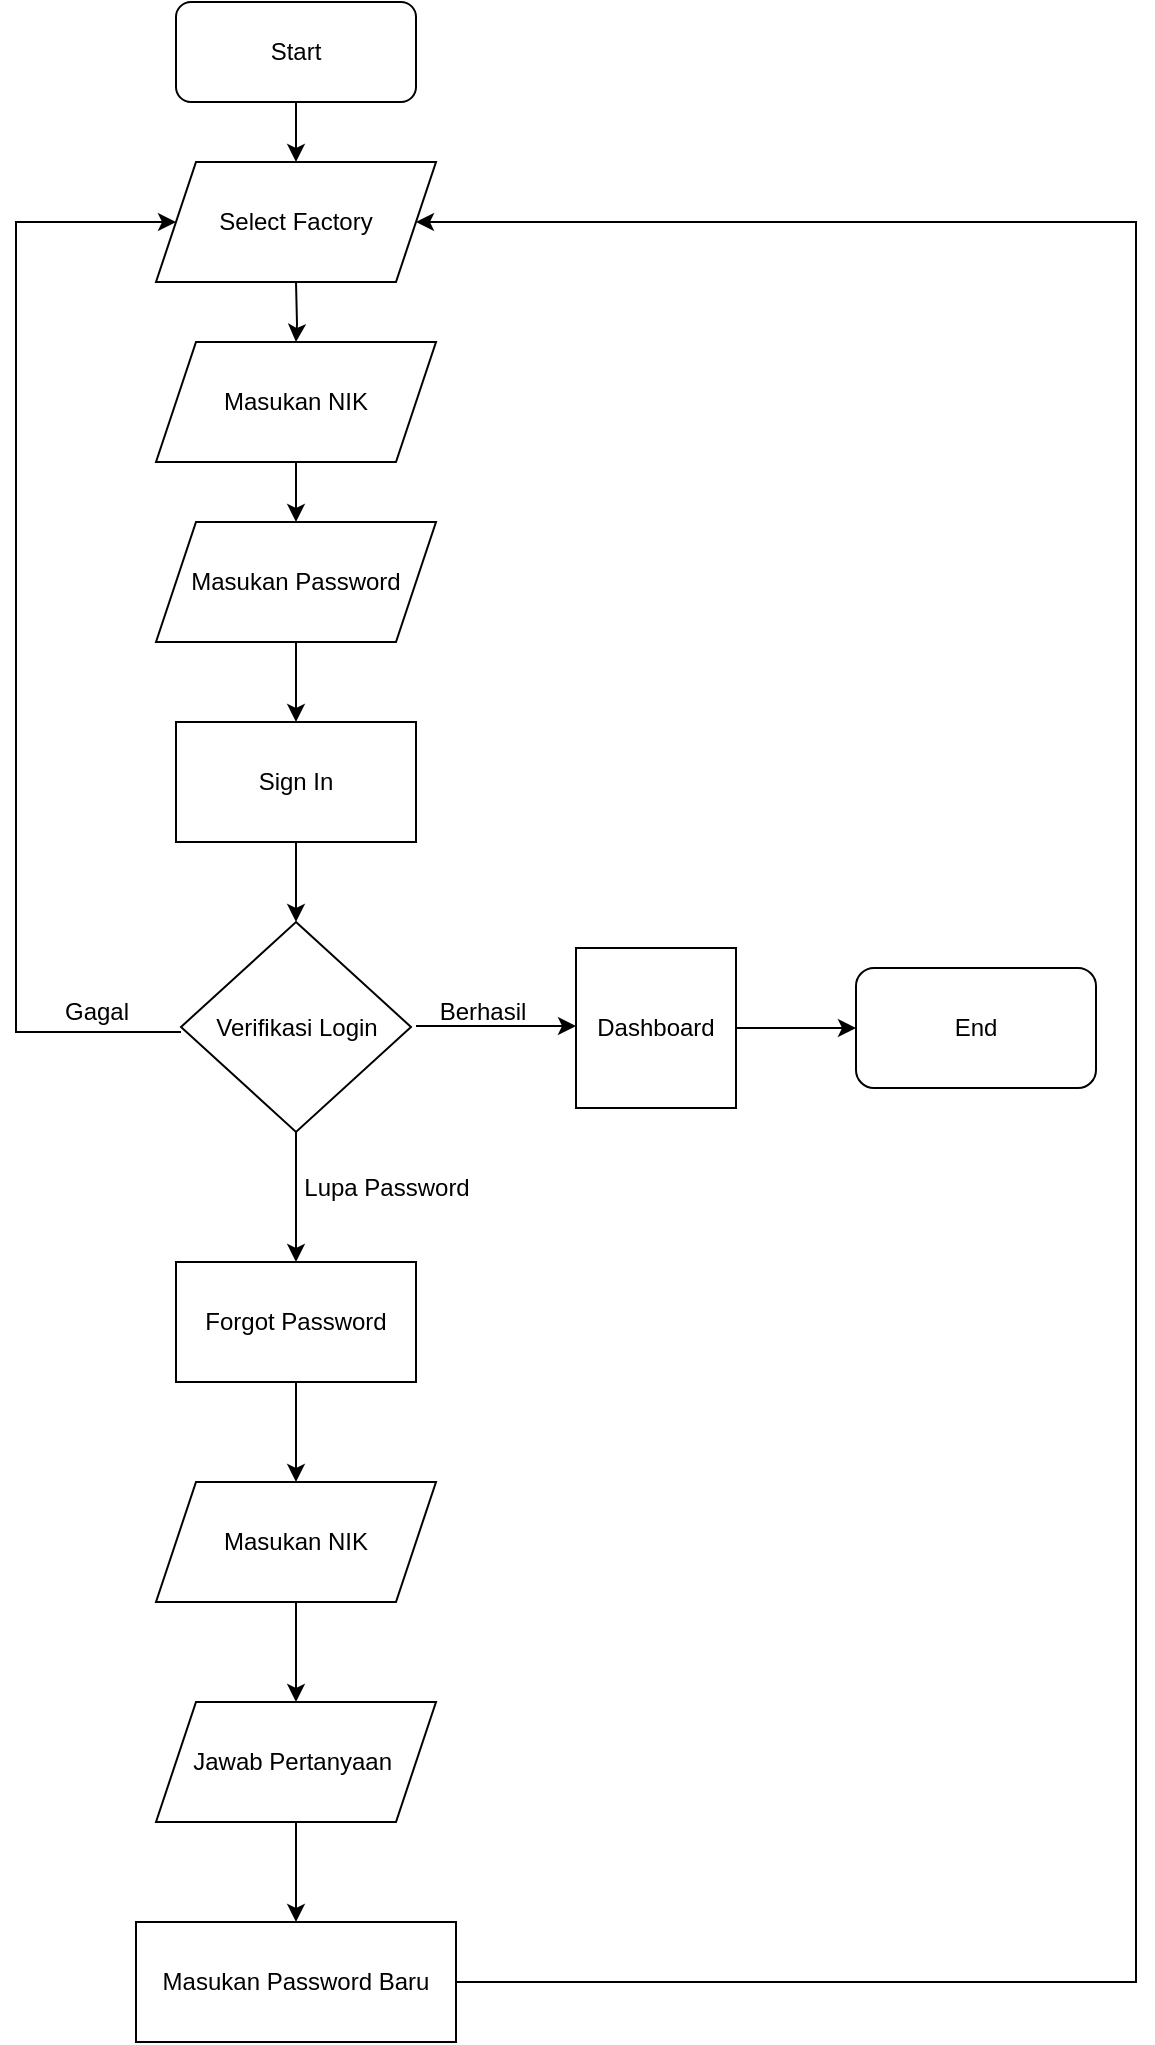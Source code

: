 <mxfile version="22.1.15" type="github" pages="2">
  <diagram id="C5RBs43oDa-KdzZeNtuy" name="Page-1">
    <mxGraphModel dx="872" dy="481" grid="1" gridSize="10" guides="1" tooltips="1" connect="1" arrows="1" fold="1" page="1" pageScale="1" pageWidth="827" pageHeight="1169" math="0" shadow="0">
      <root>
        <mxCell id="WIyWlLk6GJQsqaUBKTNV-0" />
        <mxCell id="WIyWlLk6GJQsqaUBKTNV-1" parent="WIyWlLk6GJQsqaUBKTNV-0" />
        <mxCell id="WIyWlLk6GJQsqaUBKTNV-3" value="Start" style="rounded=1;whiteSpace=wrap;html=1;fontSize=12;glass=0;strokeWidth=1;shadow=0;" parent="WIyWlLk6GJQsqaUBKTNV-1" vertex="1">
          <mxGeometry x="160" y="30" width="120" height="50" as="geometry" />
        </mxCell>
        <mxCell id="-CRl-Vx9_pGXMxLFo0b9-3" value="" style="endArrow=classic;html=1;rounded=0;exitX=0.5;exitY=1;exitDx=0;exitDy=0;entryX=0.5;entryY=0;entryDx=0;entryDy=0;" edge="1" parent="WIyWlLk6GJQsqaUBKTNV-1" source="WIyWlLk6GJQsqaUBKTNV-3">
          <mxGeometry width="50" height="50" relative="1" as="geometry">
            <mxPoint x="210" y="170" as="sourcePoint" />
            <mxPoint x="220" y="110" as="targetPoint" />
          </mxGeometry>
        </mxCell>
        <mxCell id="WqPjl0riC6IyIot6AF_n-5" value="" style="edgeStyle=orthogonalEdgeStyle;rounded=0;orthogonalLoop=1;jettySize=auto;html=1;" edge="1" parent="WIyWlLk6GJQsqaUBKTNV-1" source="-CRl-Vx9_pGXMxLFo0b9-4" target="-CRl-Vx9_pGXMxLFo0b9-5">
          <mxGeometry relative="1" as="geometry" />
        </mxCell>
        <mxCell id="-CRl-Vx9_pGXMxLFo0b9-4" value="Masukan NIK" style="shape=parallelogram;perimeter=parallelogramPerimeter;whiteSpace=wrap;html=1;fixedSize=1;" vertex="1" parent="WIyWlLk6GJQsqaUBKTNV-1">
          <mxGeometry x="150" y="200" width="140" height="60" as="geometry" />
        </mxCell>
        <mxCell id="WqPjl0riC6IyIot6AF_n-2" value="" style="edgeStyle=orthogonalEdgeStyle;rounded=0;orthogonalLoop=1;jettySize=auto;html=1;" edge="1" parent="WIyWlLk6GJQsqaUBKTNV-1" source="-CRl-Vx9_pGXMxLFo0b9-5" target="WqPjl0riC6IyIot6AF_n-1">
          <mxGeometry relative="1" as="geometry" />
        </mxCell>
        <mxCell id="-CRl-Vx9_pGXMxLFo0b9-5" value="Masukan Password" style="shape=parallelogram;perimeter=parallelogramPerimeter;whiteSpace=wrap;html=1;fixedSize=1;" vertex="1" parent="WIyWlLk6GJQsqaUBKTNV-1">
          <mxGeometry x="150" y="290" width="140" height="60" as="geometry" />
        </mxCell>
        <mxCell id="-CRl-Vx9_pGXMxLFo0b9-22" value="" style="edgeStyle=orthogonalEdgeStyle;rounded=0;orthogonalLoop=1;jettySize=auto;html=1;" edge="1" parent="WIyWlLk6GJQsqaUBKTNV-1" source="-CRl-Vx9_pGXMxLFo0b9-9">
          <mxGeometry relative="1" as="geometry">
            <mxPoint x="220" y="660" as="targetPoint" />
          </mxGeometry>
        </mxCell>
        <mxCell id="-CRl-Vx9_pGXMxLFo0b9-9" value="Verifikasi Login" style="rhombus;whiteSpace=wrap;html=1;" vertex="1" parent="WIyWlLk6GJQsqaUBKTNV-1">
          <mxGeometry x="162.5" y="490" width="115" height="105" as="geometry" />
        </mxCell>
        <mxCell id="-CRl-Vx9_pGXMxLFo0b9-10" value="" style="endArrow=classic;html=1;rounded=0;" edge="1" parent="WIyWlLk6GJQsqaUBKTNV-1">
          <mxGeometry width="50" height="50" relative="1" as="geometry">
            <mxPoint x="280" y="542" as="sourcePoint" />
            <mxPoint x="360" y="542" as="targetPoint" />
          </mxGeometry>
        </mxCell>
        <mxCell id="-CRl-Vx9_pGXMxLFo0b9-11" value="Berhasil" style="text;html=1;align=center;verticalAlign=middle;resizable=0;points=[];autosize=1;strokeColor=none;fillColor=none;" vertex="1" parent="WIyWlLk6GJQsqaUBKTNV-1">
          <mxGeometry x="277.5" y="520" width="70" height="30" as="geometry" />
        </mxCell>
        <mxCell id="-CRl-Vx9_pGXMxLFo0b9-12" value="" style="endArrow=classic;html=1;rounded=0;entryX=0;entryY=0.5;entryDx=0;entryDy=0;" edge="1" parent="WIyWlLk6GJQsqaUBKTNV-1">
          <mxGeometry width="50" height="50" relative="1" as="geometry">
            <mxPoint x="162.5" y="545" as="sourcePoint" />
            <mxPoint x="160" y="140" as="targetPoint" />
            <Array as="points">
              <mxPoint x="80" y="545" />
              <mxPoint x="80" y="140" />
            </Array>
          </mxGeometry>
        </mxCell>
        <mxCell id="-CRl-Vx9_pGXMxLFo0b9-15" value="Gagal" style="text;html=1;align=center;verticalAlign=middle;resizable=0;points=[];autosize=1;strokeColor=none;fillColor=none;" vertex="1" parent="WIyWlLk6GJQsqaUBKTNV-1">
          <mxGeometry x="90" y="520" width="60" height="30" as="geometry" />
        </mxCell>
        <mxCell id="WqPjl0riC6IyIot6AF_n-6" value="" style="edgeStyle=orthogonalEdgeStyle;rounded=0;orthogonalLoop=1;jettySize=auto;html=1;" edge="1" parent="WIyWlLk6GJQsqaUBKTNV-1" target="-CRl-Vx9_pGXMxLFo0b9-4">
          <mxGeometry relative="1" as="geometry">
            <mxPoint x="220" y="170" as="sourcePoint" />
          </mxGeometry>
        </mxCell>
        <mxCell id="-CRl-Vx9_pGXMxLFo0b9-38" value="" style="edgeStyle=orthogonalEdgeStyle;rounded=0;orthogonalLoop=1;jettySize=auto;html=1;" edge="1" parent="WIyWlLk6GJQsqaUBKTNV-1" source="-CRl-Vx9_pGXMxLFo0b9-18" target="-CRl-Vx9_pGXMxLFo0b9-37">
          <mxGeometry relative="1" as="geometry" />
        </mxCell>
        <mxCell id="-CRl-Vx9_pGXMxLFo0b9-18" value="Dashboard" style="whiteSpace=wrap;html=1;aspect=fixed;" vertex="1" parent="WIyWlLk6GJQsqaUBKTNV-1">
          <mxGeometry x="360" y="503" width="80" height="80" as="geometry" />
        </mxCell>
        <mxCell id="-CRl-Vx9_pGXMxLFo0b9-23" value="Lupa Password" style="text;html=1;align=center;verticalAlign=middle;resizable=0;points=[];autosize=1;strokeColor=none;fillColor=none;" vertex="1" parent="WIyWlLk6GJQsqaUBKTNV-1">
          <mxGeometry x="210" y="608" width="110" height="30" as="geometry" />
        </mxCell>
        <mxCell id="-CRl-Vx9_pGXMxLFo0b9-26" value="" style="edgeStyle=orthogonalEdgeStyle;rounded=0;orthogonalLoop=1;jettySize=auto;html=1;" edge="1" parent="WIyWlLk6GJQsqaUBKTNV-1" source="-CRl-Vx9_pGXMxLFo0b9-24" target="-CRl-Vx9_pGXMxLFo0b9-25">
          <mxGeometry relative="1" as="geometry" />
        </mxCell>
        <mxCell id="-CRl-Vx9_pGXMxLFo0b9-24" value="Forgot Password" style="rounded=0;whiteSpace=wrap;html=1;" vertex="1" parent="WIyWlLk6GJQsqaUBKTNV-1">
          <mxGeometry x="160" y="660" width="120" height="60" as="geometry" />
        </mxCell>
        <mxCell id="-CRl-Vx9_pGXMxLFo0b9-28" value="" style="edgeStyle=orthogonalEdgeStyle;rounded=0;orthogonalLoop=1;jettySize=auto;html=1;" edge="1" parent="WIyWlLk6GJQsqaUBKTNV-1" source="-CRl-Vx9_pGXMxLFo0b9-25" target="-CRl-Vx9_pGXMxLFo0b9-27">
          <mxGeometry relative="1" as="geometry" />
        </mxCell>
        <mxCell id="-CRl-Vx9_pGXMxLFo0b9-25" value="Masukan NIK" style="shape=parallelogram;perimeter=parallelogramPerimeter;whiteSpace=wrap;html=1;fixedSize=1;" vertex="1" parent="WIyWlLk6GJQsqaUBKTNV-1">
          <mxGeometry x="150" y="770" width="140" height="60" as="geometry" />
        </mxCell>
        <mxCell id="-CRl-Vx9_pGXMxLFo0b9-30" value="" style="edgeStyle=orthogonalEdgeStyle;rounded=0;orthogonalLoop=1;jettySize=auto;html=1;" edge="1" parent="WIyWlLk6GJQsqaUBKTNV-1" source="-CRl-Vx9_pGXMxLFo0b9-27" target="-CRl-Vx9_pGXMxLFo0b9-29">
          <mxGeometry relative="1" as="geometry" />
        </mxCell>
        <mxCell id="-CRl-Vx9_pGXMxLFo0b9-27" value="Jawab Pertanyaan&amp;nbsp;" style="shape=parallelogram;perimeter=parallelogramPerimeter;whiteSpace=wrap;html=1;fixedSize=1;" vertex="1" parent="WIyWlLk6GJQsqaUBKTNV-1">
          <mxGeometry x="150" y="880" width="140" height="60" as="geometry" />
        </mxCell>
        <mxCell id="-CRl-Vx9_pGXMxLFo0b9-36" value="" style="edgeStyle=orthogonalEdgeStyle;rounded=0;orthogonalLoop=1;jettySize=auto;html=1;entryX=1;entryY=0.5;entryDx=0;entryDy=0;exitX=1;exitY=0.5;exitDx=0;exitDy=0;" edge="1" parent="WIyWlLk6GJQsqaUBKTNV-1" source="-CRl-Vx9_pGXMxLFo0b9-29">
          <mxGeometry relative="1" as="geometry">
            <mxPoint x="340" y="1030" as="sourcePoint" />
            <mxPoint x="280" y="140" as="targetPoint" />
            <Array as="points">
              <mxPoint x="640" y="1020" />
              <mxPoint x="640" y="140" />
            </Array>
          </mxGeometry>
        </mxCell>
        <mxCell id="-CRl-Vx9_pGXMxLFo0b9-29" value="Masukan Password Baru" style="rounded=0;whiteSpace=wrap;html=1;" vertex="1" parent="WIyWlLk6GJQsqaUBKTNV-1">
          <mxGeometry x="140" y="990" width="160" height="60" as="geometry" />
        </mxCell>
        <mxCell id="-CRl-Vx9_pGXMxLFo0b9-37" value="End" style="rounded=1;whiteSpace=wrap;html=1;" vertex="1" parent="WIyWlLk6GJQsqaUBKTNV-1">
          <mxGeometry x="500" y="513" width="120" height="60" as="geometry" />
        </mxCell>
        <mxCell id="WqPjl0riC6IyIot6AF_n-4" value="" style="edgeStyle=orthogonalEdgeStyle;rounded=0;orthogonalLoop=1;jettySize=auto;html=1;" edge="1" parent="WIyWlLk6GJQsqaUBKTNV-1" source="WqPjl0riC6IyIot6AF_n-1" target="-CRl-Vx9_pGXMxLFo0b9-9">
          <mxGeometry relative="1" as="geometry" />
        </mxCell>
        <mxCell id="WqPjl0riC6IyIot6AF_n-1" value="Sign In" style="rounded=0;whiteSpace=wrap;html=1;" vertex="1" parent="WIyWlLk6GJQsqaUBKTNV-1">
          <mxGeometry x="160" y="390" width="120" height="60" as="geometry" />
        </mxCell>
        <mxCell id="0kTefaBVPV0P1nhqc0VG-0" value="Select Factory" style="shape=parallelogram;perimeter=parallelogramPerimeter;whiteSpace=wrap;html=1;fixedSize=1;" vertex="1" parent="WIyWlLk6GJQsqaUBKTNV-1">
          <mxGeometry x="150" y="110" width="140" height="60" as="geometry" />
        </mxCell>
      </root>
    </mxGraphModel>
  </diagram>
  <diagram id="kOIOTFkpZEXrJhmwikV1" name="Page-2">
    <mxGraphModel dx="872" dy="481" grid="1" gridSize="10" guides="1" tooltips="1" connect="1" arrows="1" fold="1" page="1" pageScale="1" pageWidth="827" pageHeight="1169" math="0" shadow="0">
      <root>
        <mxCell id="0" />
        <mxCell id="1" parent="0" />
        <mxCell id="A3FJMUZfOVh59jfvpA62-1" value="Start" style="rounded=1;whiteSpace=wrap;html=1;" vertex="1" parent="1">
          <mxGeometry x="120" y="20" width="120" height="60" as="geometry" />
        </mxCell>
      </root>
    </mxGraphModel>
  </diagram>
</mxfile>
